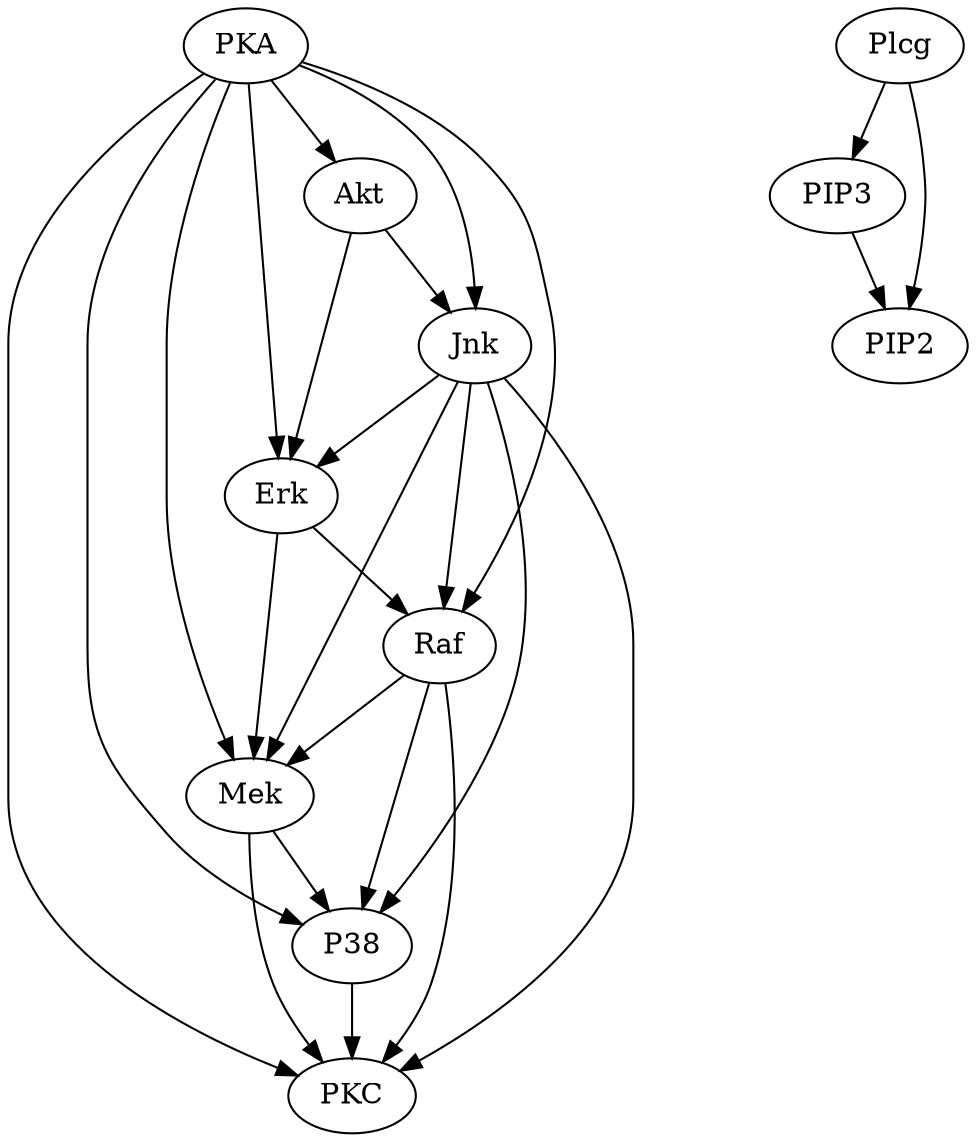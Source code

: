 digraph G {
    "Akt" -> "Jnk";
    "PKA" -> "Jnk";
    "Akt" -> "Erk";
    "Jnk" -> "Erk";
    "PKA" -> "Erk";
    "Erk" -> "Raf";
    "Jnk" -> "Raf";
    "PKA" -> "Raf";
    "Erk" -> "Mek";
    "Jnk" -> "Mek";
    "PKA" -> "Mek";
    "Raf" -> "Mek";
    "PIP3" -> "PIP2";
    "Plcg" -> "PIP2";
    "Plcg" -> "PIP3";
    "Jnk" -> "PKC";
    "Mek" -> "PKC";
    "P38" -> "PKC";
    "PKA" -> "PKC";
    "Raf" -> "PKC";
    "PKA" -> "Akt";
    "Jnk" -> "P38";
    "Mek" -> "P38";
    "PKA" -> "P38";
    "Raf" -> "P38";
}
